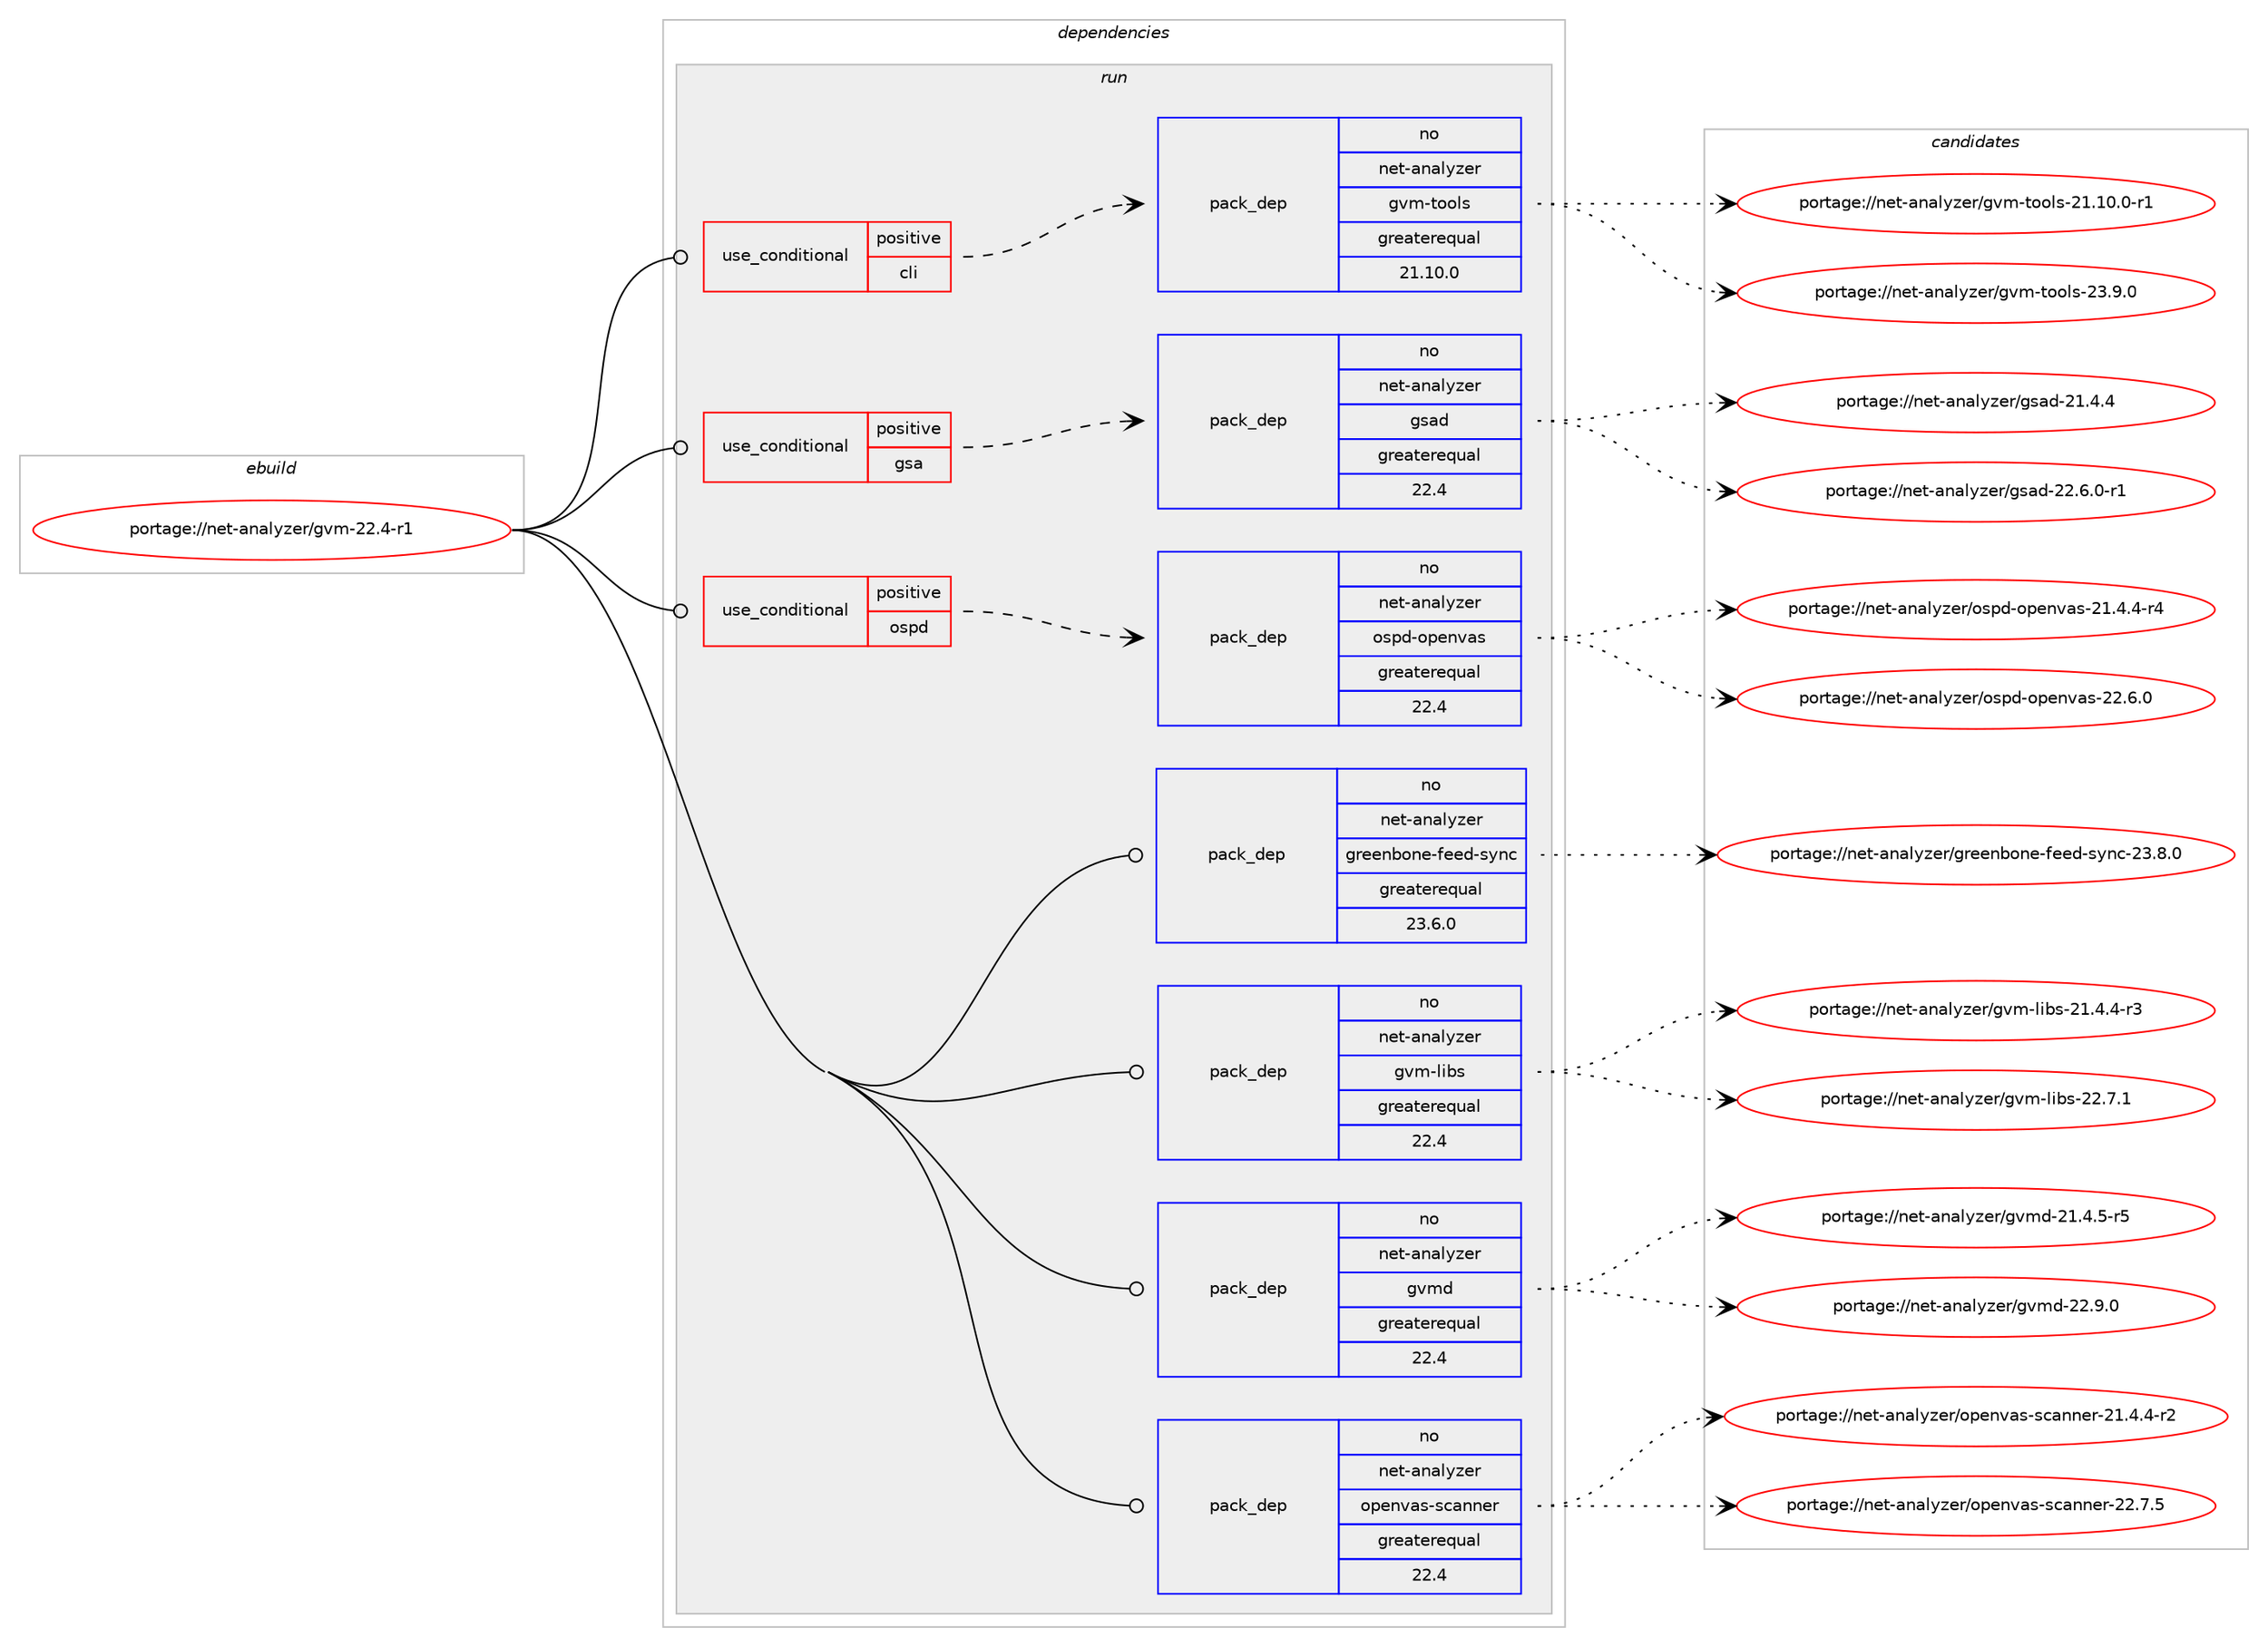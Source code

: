 digraph prolog {

# *************
# Graph options
# *************

newrank=true;
concentrate=true;
compound=true;
graph [rankdir=LR,fontname=Helvetica,fontsize=10,ranksep=1.5];#, ranksep=2.5, nodesep=0.2];
edge  [arrowhead=vee];
node  [fontname=Helvetica,fontsize=10];

# **********
# The ebuild
# **********

subgraph cluster_leftcol {
color=gray;
rank=same;
label=<<i>ebuild</i>>;
id [label="portage://net-analyzer/gvm-22.4-r1", color=red, width=4, href="../net-analyzer/gvm-22.4-r1.svg"];
}

# ****************
# The dependencies
# ****************

subgraph cluster_midcol {
color=gray;
label=<<i>dependencies</i>>;
subgraph cluster_compile {
fillcolor="#eeeeee";
style=filled;
label=<<i>compile</i>>;
}
subgraph cluster_compileandrun {
fillcolor="#eeeeee";
style=filled;
label=<<i>compile and run</i>>;
}
subgraph cluster_run {
fillcolor="#eeeeee";
style=filled;
label=<<i>run</i>>;
subgraph cond1 {
dependency5 [label=<<TABLE BORDER="0" CELLBORDER="1" CELLSPACING="0" CELLPADDING="4"><TR><TD ROWSPAN="3" CELLPADDING="10">use_conditional</TD></TR><TR><TD>positive</TD></TR><TR><TD>cli</TD></TR></TABLE>>, shape=none, color=red];
subgraph pack5 {
dependency6 [label=<<TABLE BORDER="0" CELLBORDER="1" CELLSPACING="0" CELLPADDING="4" WIDTH="220"><TR><TD ROWSPAN="6" CELLPADDING="30">pack_dep</TD></TR><TR><TD WIDTH="110">no</TD></TR><TR><TD>net-analyzer</TD></TR><TR><TD>gvm-tools</TD></TR><TR><TD>greaterequal</TD></TR><TR><TD>21.10.0</TD></TR></TABLE>>, shape=none, color=blue];
}
dependency5:e -> dependency6:w [weight=20,style="dashed",arrowhead="vee"];
}
id:e -> dependency5:w [weight=20,style="solid",arrowhead="odot"];
subgraph cond2 {
dependency7 [label=<<TABLE BORDER="0" CELLBORDER="1" CELLSPACING="0" CELLPADDING="4"><TR><TD ROWSPAN="3" CELLPADDING="10">use_conditional</TD></TR><TR><TD>positive</TD></TR><TR><TD>gsa</TD></TR></TABLE>>, shape=none, color=red];
subgraph pack6 {
dependency8 [label=<<TABLE BORDER="0" CELLBORDER="1" CELLSPACING="0" CELLPADDING="4" WIDTH="220"><TR><TD ROWSPAN="6" CELLPADDING="30">pack_dep</TD></TR><TR><TD WIDTH="110">no</TD></TR><TR><TD>net-analyzer</TD></TR><TR><TD>gsad</TD></TR><TR><TD>greaterequal</TD></TR><TR><TD>22.4</TD></TR></TABLE>>, shape=none, color=blue];
}
dependency7:e -> dependency8:w [weight=20,style="dashed",arrowhead="vee"];
}
id:e -> dependency7:w [weight=20,style="solid",arrowhead="odot"];
subgraph cond3 {
dependency9 [label=<<TABLE BORDER="0" CELLBORDER="1" CELLSPACING="0" CELLPADDING="4"><TR><TD ROWSPAN="3" CELLPADDING="10">use_conditional</TD></TR><TR><TD>positive</TD></TR><TR><TD>ospd</TD></TR></TABLE>>, shape=none, color=red];
subgraph pack7 {
dependency10 [label=<<TABLE BORDER="0" CELLBORDER="1" CELLSPACING="0" CELLPADDING="4" WIDTH="220"><TR><TD ROWSPAN="6" CELLPADDING="30">pack_dep</TD></TR><TR><TD WIDTH="110">no</TD></TR><TR><TD>net-analyzer</TD></TR><TR><TD>ospd-openvas</TD></TR><TR><TD>greaterequal</TD></TR><TR><TD>22.4</TD></TR></TABLE>>, shape=none, color=blue];
}
dependency9:e -> dependency10:w [weight=20,style="dashed",arrowhead="vee"];
}
id:e -> dependency9:w [weight=20,style="solid",arrowhead="odot"];
subgraph pack8 {
dependency11 [label=<<TABLE BORDER="0" CELLBORDER="1" CELLSPACING="0" CELLPADDING="4" WIDTH="220"><TR><TD ROWSPAN="6" CELLPADDING="30">pack_dep</TD></TR><TR><TD WIDTH="110">no</TD></TR><TR><TD>net-analyzer</TD></TR><TR><TD>greenbone-feed-sync</TD></TR><TR><TD>greaterequal</TD></TR><TR><TD>23.6.0</TD></TR></TABLE>>, shape=none, color=blue];
}
id:e -> dependency11:w [weight=20,style="solid",arrowhead="odot"];
subgraph pack9 {
dependency12 [label=<<TABLE BORDER="0" CELLBORDER="1" CELLSPACING="0" CELLPADDING="4" WIDTH="220"><TR><TD ROWSPAN="6" CELLPADDING="30">pack_dep</TD></TR><TR><TD WIDTH="110">no</TD></TR><TR><TD>net-analyzer</TD></TR><TR><TD>gvm-libs</TD></TR><TR><TD>greaterequal</TD></TR><TR><TD>22.4</TD></TR></TABLE>>, shape=none, color=blue];
}
id:e -> dependency12:w [weight=20,style="solid",arrowhead="odot"];
subgraph pack10 {
dependency13 [label=<<TABLE BORDER="0" CELLBORDER="1" CELLSPACING="0" CELLPADDING="4" WIDTH="220"><TR><TD ROWSPAN="6" CELLPADDING="30">pack_dep</TD></TR><TR><TD WIDTH="110">no</TD></TR><TR><TD>net-analyzer</TD></TR><TR><TD>gvmd</TD></TR><TR><TD>greaterequal</TD></TR><TR><TD>22.4</TD></TR></TABLE>>, shape=none, color=blue];
}
id:e -> dependency13:w [weight=20,style="solid",arrowhead="odot"];
subgraph pack11 {
dependency14 [label=<<TABLE BORDER="0" CELLBORDER="1" CELLSPACING="0" CELLPADDING="4" WIDTH="220"><TR><TD ROWSPAN="6" CELLPADDING="30">pack_dep</TD></TR><TR><TD WIDTH="110">no</TD></TR><TR><TD>net-analyzer</TD></TR><TR><TD>openvas-scanner</TD></TR><TR><TD>greaterequal</TD></TR><TR><TD>22.4</TD></TR></TABLE>>, shape=none, color=blue];
}
id:e -> dependency14:w [weight=20,style="solid",arrowhead="odot"];
}
}

# **************
# The candidates
# **************

subgraph cluster_choices {
rank=same;
color=gray;
label=<<i>candidates</i>>;

subgraph choice5 {
color=black;
nodesep=1;
choice110101116459711097108121122101114471031181094511611111110811545504946494846484511449 [label="portage://net-analyzer/gvm-tools-21.10.0-r1", color=red, width=4,href="../net-analyzer/gvm-tools-21.10.0-r1.svg"];
choice110101116459711097108121122101114471031181094511611111110811545505146574648 [label="portage://net-analyzer/gvm-tools-23.9.0", color=red, width=4,href="../net-analyzer/gvm-tools-23.9.0.svg"];
dependency6:e -> choice110101116459711097108121122101114471031181094511611111110811545504946494846484511449:w [style=dotted,weight="100"];
dependency6:e -> choice110101116459711097108121122101114471031181094511611111110811545505146574648:w [style=dotted,weight="100"];
}
subgraph choice6 {
color=black;
nodesep=1;
choice110101116459711097108121122101114471031159710045504946524652 [label="portage://net-analyzer/gsad-21.4.4", color=red, width=4,href="../net-analyzer/gsad-21.4.4.svg"];
choice1101011164597110971081211221011144710311597100455050465446484511449 [label="portage://net-analyzer/gsad-22.6.0-r1", color=red, width=4,href="../net-analyzer/gsad-22.6.0-r1.svg"];
dependency8:e -> choice110101116459711097108121122101114471031159710045504946524652:w [style=dotted,weight="100"];
dependency8:e -> choice1101011164597110971081211221011144710311597100455050465446484511449:w [style=dotted,weight="100"];
}
subgraph choice7 {
color=black;
nodesep=1;
choice110101116459711097108121122101114471111151121004511111210111011897115455049465246524511452 [label="portage://net-analyzer/ospd-openvas-21.4.4-r4", color=red, width=4,href="../net-analyzer/ospd-openvas-21.4.4-r4.svg"];
choice11010111645971109710812112210111447111115112100451111121011101189711545505046544648 [label="portage://net-analyzer/ospd-openvas-22.6.0", color=red, width=4,href="../net-analyzer/ospd-openvas-22.6.0.svg"];
dependency10:e -> choice110101116459711097108121122101114471111151121004511111210111011897115455049465246524511452:w [style=dotted,weight="100"];
dependency10:e -> choice11010111645971109710812112210111447111115112100451111121011101189711545505046544648:w [style=dotted,weight="100"];
}
subgraph choice8 {
color=black;
nodesep=1;
choice110101116459711097108121122101114471031141011011109811111010145102101101100451151211109945505146564648 [label="portage://net-analyzer/greenbone-feed-sync-23.8.0", color=red, width=4,href="../net-analyzer/greenbone-feed-sync-23.8.0.svg"];
dependency11:e -> choice110101116459711097108121122101114471031141011011109811111010145102101101100451151211109945505146564648:w [style=dotted,weight="100"];
}
subgraph choice9 {
color=black;
nodesep=1;
choice110101116459711097108121122101114471031181094510810598115455049465246524511451 [label="portage://net-analyzer/gvm-libs-21.4.4-r3", color=red, width=4,href="../net-analyzer/gvm-libs-21.4.4-r3.svg"];
choice11010111645971109710812112210111447103118109451081059811545505046554649 [label="portage://net-analyzer/gvm-libs-22.7.1", color=red, width=4,href="../net-analyzer/gvm-libs-22.7.1.svg"];
dependency12:e -> choice110101116459711097108121122101114471031181094510810598115455049465246524511451:w [style=dotted,weight="100"];
dependency12:e -> choice11010111645971109710812112210111447103118109451081059811545505046554649:w [style=dotted,weight="100"];
}
subgraph choice10 {
color=black;
nodesep=1;
choice11010111645971109710812112210111447103118109100455049465246534511453 [label="portage://net-analyzer/gvmd-21.4.5-r5", color=red, width=4,href="../net-analyzer/gvmd-21.4.5-r5.svg"];
choice1101011164597110971081211221011144710311810910045505046574648 [label="portage://net-analyzer/gvmd-22.9.0", color=red, width=4,href="../net-analyzer/gvmd-22.9.0.svg"];
dependency13:e -> choice11010111645971109710812112210111447103118109100455049465246534511453:w [style=dotted,weight="100"];
dependency13:e -> choice1101011164597110971081211221011144710311810910045505046574648:w [style=dotted,weight="100"];
}
subgraph choice11 {
color=black;
nodesep=1;
choice1101011164597110971081211221011144711111210111011897115451159997110110101114455049465246524511450 [label="portage://net-analyzer/openvas-scanner-21.4.4-r2", color=red, width=4,href="../net-analyzer/openvas-scanner-21.4.4-r2.svg"];
choice110101116459711097108121122101114471111121011101189711545115999711011010111445505046554653 [label="portage://net-analyzer/openvas-scanner-22.7.5", color=red, width=4,href="../net-analyzer/openvas-scanner-22.7.5.svg"];
dependency14:e -> choice1101011164597110971081211221011144711111210111011897115451159997110110101114455049465246524511450:w [style=dotted,weight="100"];
dependency14:e -> choice110101116459711097108121122101114471111121011101189711545115999711011010111445505046554653:w [style=dotted,weight="100"];
}
}

}
